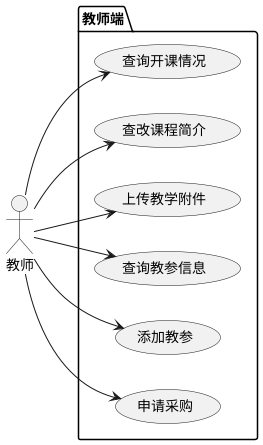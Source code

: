 @startuml
:教师: as teacher
package 教师端 {
    (查询开课情况) as (use2)
    (查改课程简介) as (use3)
    (上传教学附件) as (use4)
    (查询教参信息) as (use5)
    (添加教参) as (use6)
    (申请采购) as (use7)
    }

left to right direction
teacher -> (use2)
teacher -> (use3)
teacher -> (use4)
teacher -> (use5)
teacher -> (use6)
teacher --> (use7)


@enduml